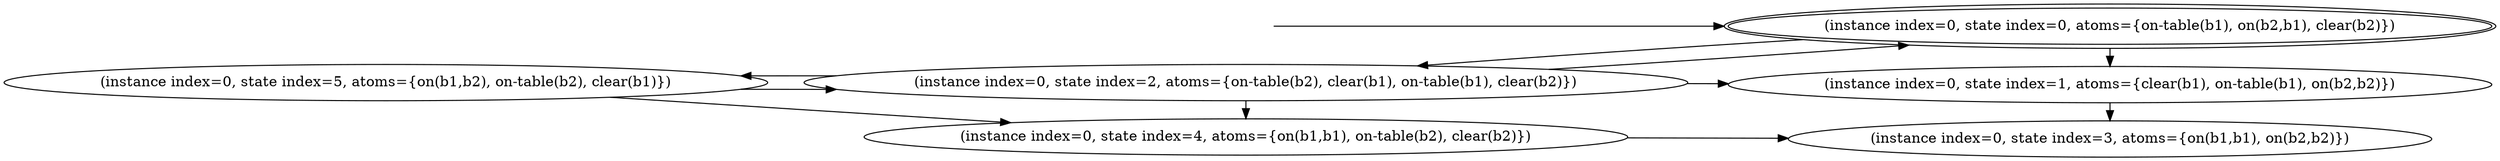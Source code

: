 digraph {
rankdir="LR"
s5[label="(instance index=0, state index=5, atoms={on(b1,b2), on-table(b2), clear(b1)})"]
s2[label="(instance index=0, state index=2, atoms={on-table(b2), clear(b1), on-table(b1), clear(b2)})"]
s4[label="(instance index=0, state index=4, atoms={on(b1,b1), on-table(b2), clear(b2)})"]
s0[peripheries=2,label="(instance index=0, state index=0, atoms={on-table(b1), on(b2,b1), clear(b2)})"]
s1[label="(instance index=0, state index=1, atoms={clear(b1), on-table(b1), on(b2,b2)})"]
s3[label="(instance index=0, state index=3, atoms={on(b1,b1), on(b2,b2)})"]
Dangling [ label = "", style = invis ]
{ rank = same; Dangling }
Dangling -> s0
{ rank = same; s0}
{ rank = same; s2,s4}
{ rank = same; s0,s1,s3}
{
s5->s4
s5->s2
}
{
s2->s4
s2->s1
s2->s5
s2->s0
s4->s3
}
{
s0->s2
s0->s1
s1->s3
}
}
